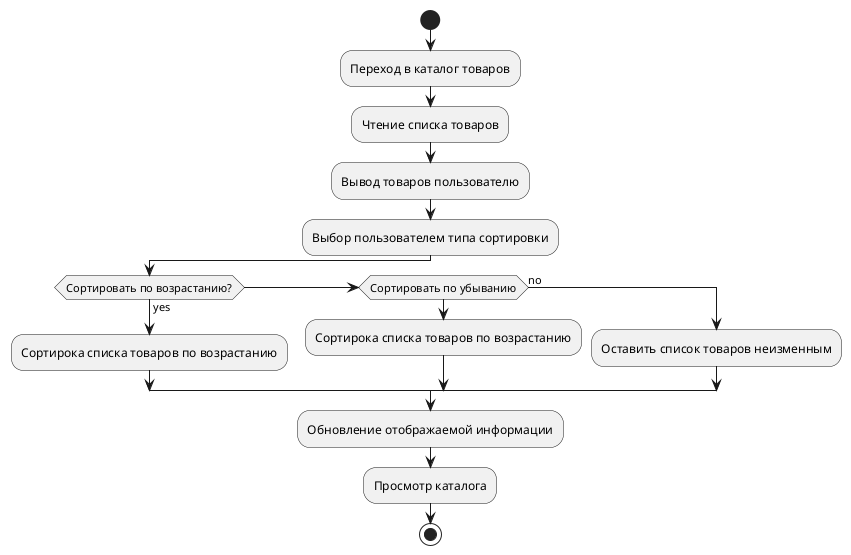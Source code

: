 @startuml
'https://plantuml.com/activity-diagram-beta

start
:Переход в каталог товаров;
:Чтение списка товаров;
:Вывод товаров пользователю;
:Выбор пользователем типа сортировки;
if (Сортировать по возрастанию?) is (yes) then
  :Сортирока списка товаров по возрастанию;
elseif (Сортировать по убыванию) then
  :Сортирока списка товаров по возрастанию;
else (no)
  :Оставить список товаров неизменным;
endif
:Обновление отображаемой информации;
:Просмотр каталога;
stop
@enduml

